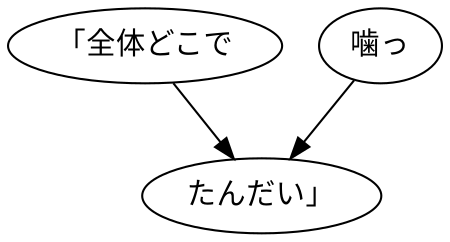 digraph graph7704 {
	node0 [label="「全体どこで"];
	node1 [label="噛っ"];
	node2 [label="たんだい」"];
	node0 -> node2;
	node1 -> node2;
}
